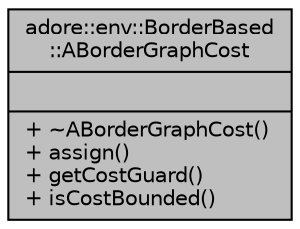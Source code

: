 digraph "adore::env::BorderBased::ABorderGraphCost"
{
 // LATEX_PDF_SIZE
  edge [fontname="Helvetica",fontsize="10",labelfontname="Helvetica",labelfontsize="10"];
  node [fontname="Helvetica",fontsize="10",shape=record];
  Node1 [label="{adore::env::BorderBased\l::ABorderGraphCost\n||+ ~ABorderGraphCost()\l+ assign()\l+ getCostGuard()\l+ isCostBounded()\l}",height=0.2,width=0.4,color="black", fillcolor="grey75", style="filled", fontcolor="black",tooltip=" "];
}
